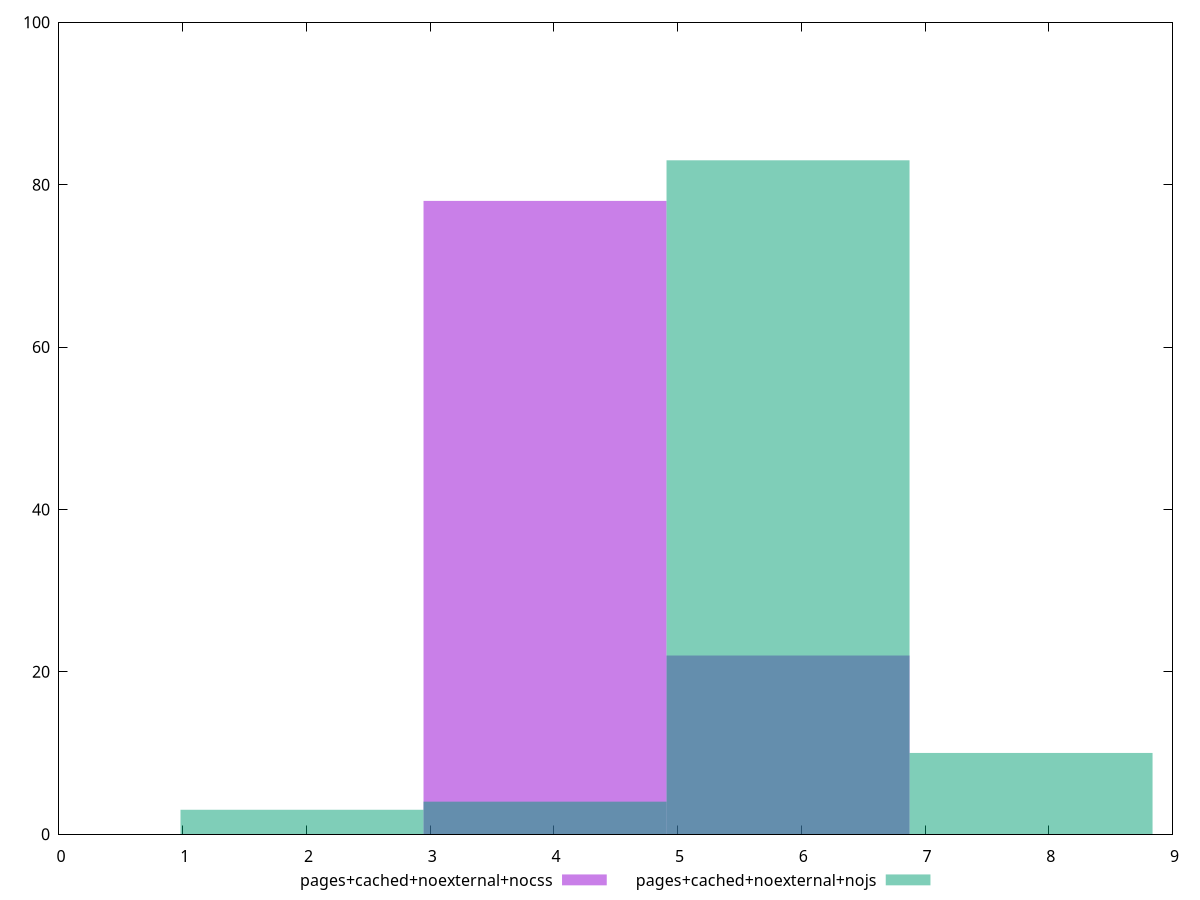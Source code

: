 reset
set terminal svg size 640, 500 enhanced background rgb 'white'
set output "reprap/network-server-latency/comparison/histogram/9_vs_10.svg"

$pagesCachedNoexternalNocss <<EOF
3.928330023139922 78
5.892495034709883 22
EOF

$pagesCachedNoexternalNojs <<EOF
5.892495034709883 83
7.856660046279844 10
3.928330023139922 4
1.964165011569961 3
EOF

set key outside below
set boxwidth 1.964165011569961
set yrange [0:100]
set style fill transparent solid 0.5 noborder

plot \
  $pagesCachedNoexternalNocss title "pages+cached+noexternal+nocss" with boxes, \
  $pagesCachedNoexternalNojs title "pages+cached+noexternal+nojs" with boxes, \


reset